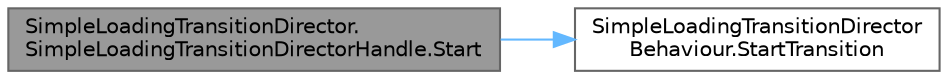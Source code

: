 digraph "SimpleLoadingTransitionDirector.SimpleLoadingTransitionDirectorHandle.Start"
{
 // LATEX_PDF_SIZE
  bgcolor="transparent";
  edge [fontname=Helvetica,fontsize=10,labelfontname=Helvetica,labelfontsize=10];
  node [fontname=Helvetica,fontsize=10,shape=box,height=0.2,width=0.4];
  rankdir="LR";
  Node1 [id="Node000001",label="SimpleLoadingTransitionDirector.\lSimpleLoadingTransitionDirectorHandle.Start",height=0.2,width=0.4,color="gray40", fillcolor="grey60", style="filled", fontcolor="black",tooltip=" "];
  Node1 -> Node2 [id="edge1_Node000001_Node000002",color="steelblue1",style="solid",tooltip=" "];
  Node2 [id="Node000002",label="SimpleLoadingTransitionDirector\lBehaviour.StartTransition",height=0.2,width=0.4,color="grey40", fillcolor="white", style="filled",URL="$class_simple_loading_transition_director_behaviour.html#aaa2d2f244d875d115d9cb6799fe842d9",tooltip=" "];
}
